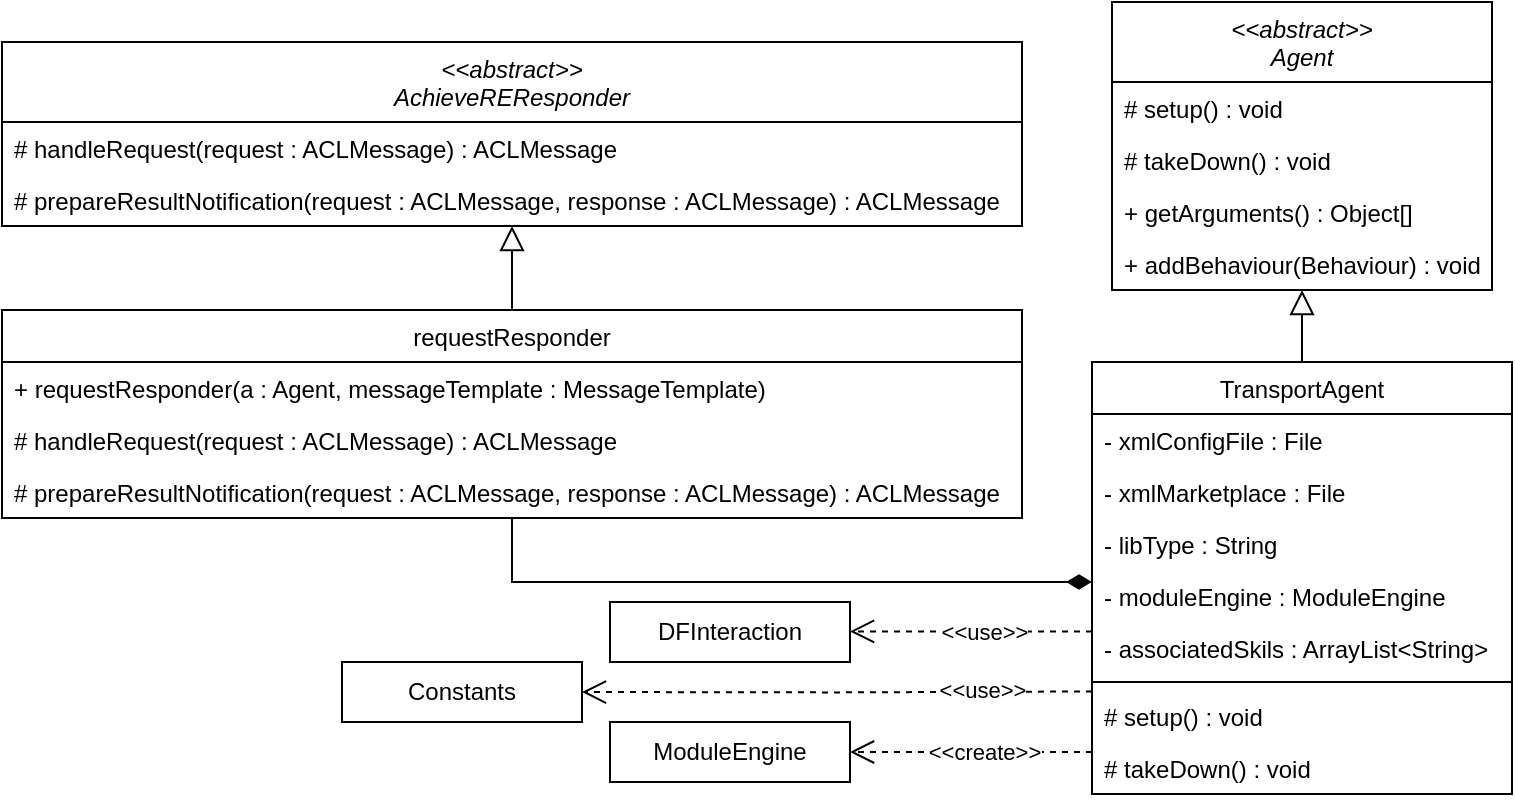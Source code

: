 <mxfile version="24.7.5">
  <diagram id="C5RBs43oDa-KdzZeNtuy" name="Page-1">
    <mxGraphModel dx="1131" dy="1696" grid="1" gridSize="10" guides="1" tooltips="1" connect="1" arrows="1" fold="1" page="1" pageScale="1" pageWidth="827" pageHeight="1169" math="0" shadow="0">
      <root>
        <mxCell id="WIyWlLk6GJQsqaUBKTNV-0" />
        <mxCell id="WIyWlLk6GJQsqaUBKTNV-1" parent="WIyWlLk6GJQsqaUBKTNV-0" />
        <mxCell id="zkfFHV4jXpPFQw0GAbJ--0" value="&lt;&lt;abstract&gt;&gt;&#xa;Agent" style="swimlane;fontStyle=2;align=center;verticalAlign=top;childLayout=stackLayout;horizontal=1;startSize=40;horizontalStack=0;resizeParent=1;resizeLast=0;collapsible=1;marginBottom=0;rounded=0;shadow=0;strokeWidth=1;" parent="WIyWlLk6GJQsqaUBKTNV-1" vertex="1">
          <mxGeometry x="605" y="30" width="190" height="144" as="geometry">
            <mxRectangle x="230" y="140" width="160" height="26" as="alternateBounds" />
          </mxGeometry>
        </mxCell>
        <mxCell id="zkfFHV4jXpPFQw0GAbJ--1" value="# setup() : void" style="text;align=left;verticalAlign=top;spacingLeft=4;spacingRight=4;overflow=hidden;rotatable=0;points=[[0,0.5],[1,0.5]];portConstraint=eastwest;" parent="zkfFHV4jXpPFQw0GAbJ--0" vertex="1">
          <mxGeometry y="40" width="190" height="26" as="geometry" />
        </mxCell>
        <mxCell id="zkfFHV4jXpPFQw0GAbJ--2" value="# takeDown() : void" style="text;align=left;verticalAlign=top;spacingLeft=4;spacingRight=4;overflow=hidden;rotatable=0;points=[[0,0.5],[1,0.5]];portConstraint=eastwest;rounded=0;shadow=0;html=0;" parent="zkfFHV4jXpPFQw0GAbJ--0" vertex="1">
          <mxGeometry y="66" width="190" height="26" as="geometry" />
        </mxCell>
        <mxCell id="zkfFHV4jXpPFQw0GAbJ--3" value="+ getArguments() : Object[]" style="text;align=left;verticalAlign=top;spacingLeft=4;spacingRight=4;overflow=hidden;rotatable=0;points=[[0,0.5],[1,0.5]];portConstraint=eastwest;rounded=0;shadow=0;html=0;" parent="zkfFHV4jXpPFQw0GAbJ--0" vertex="1">
          <mxGeometry y="92" width="190" height="26" as="geometry" />
        </mxCell>
        <mxCell id="3qOFRt8D9cqVfBlaZG_P-1" value="+ addBehaviour(Behaviour) : void" style="text;align=left;verticalAlign=top;spacingLeft=4;spacingRight=4;overflow=hidden;rotatable=0;points=[[0,0.5],[1,0.5]];portConstraint=eastwest;rounded=0;shadow=0;html=0;" parent="zkfFHV4jXpPFQw0GAbJ--0" vertex="1">
          <mxGeometry y="118" width="190" height="26" as="geometry" />
        </mxCell>
        <mxCell id="uo48DpWydSHIOrstyPxe-21" style="edgeStyle=orthogonalEdgeStyle;rounded=0;orthogonalLoop=1;jettySize=auto;html=1;entryX=1;entryY=0.5;entryDx=0;entryDy=0;dashed=1;endArrow=open;endFill=0;startSize=6;sourcePerimeterSpacing=0;endSize=10;" parent="WIyWlLk6GJQsqaUBKTNV-1" source="zkfFHV4jXpPFQw0GAbJ--6" target="uo48DpWydSHIOrstyPxe-17" edge="1">
          <mxGeometry relative="1" as="geometry">
            <mxPoint x="640" y="530" as="targetPoint" />
            <Array as="points">
              <mxPoint x="500" y="405" />
              <mxPoint x="500" y="405" />
            </Array>
          </mxGeometry>
        </mxCell>
        <mxCell id="uo48DpWydSHIOrstyPxe-22" value="&amp;lt;&amp;lt;create&amp;gt;&amp;gt;" style="edgeLabel;html=1;align=center;verticalAlign=middle;resizable=0;points=[];" parent="uo48DpWydSHIOrstyPxe-21" vertex="1" connectable="0">
          <mxGeometry x="0.417" relative="1" as="geometry">
            <mxPoint x="31" as="offset" />
          </mxGeometry>
        </mxCell>
        <mxCell id="zkfFHV4jXpPFQw0GAbJ--6" value="TransportAgent" style="swimlane;fontStyle=0;align=center;verticalAlign=top;childLayout=stackLayout;horizontal=1;startSize=26;horizontalStack=0;resizeParent=1;resizeLast=0;collapsible=1;marginBottom=0;rounded=0;shadow=0;strokeWidth=1;" parent="WIyWlLk6GJQsqaUBKTNV-1" vertex="1">
          <mxGeometry x="595" y="210" width="210" height="216" as="geometry">
            <mxRectangle x="130" y="380" width="160" height="26" as="alternateBounds" />
          </mxGeometry>
        </mxCell>
        <mxCell id="uo48DpWydSHIOrstyPxe-14" value="- xmlConfigFile : File" style="text;align=left;verticalAlign=top;spacingLeft=4;spacingRight=4;overflow=hidden;rotatable=0;points=[[0,0.5],[1,0.5]];portConstraint=eastwest;" parent="zkfFHV4jXpPFQw0GAbJ--6" vertex="1">
          <mxGeometry y="26" width="210" height="26" as="geometry" />
        </mxCell>
        <mxCell id="zkfFHV4jXpPFQw0GAbJ--7" value="- xmlMarketplace : File" style="text;align=left;verticalAlign=top;spacingLeft=4;spacingRight=4;overflow=hidden;rotatable=0;points=[[0,0.5],[1,0.5]];portConstraint=eastwest;" parent="zkfFHV4jXpPFQw0GAbJ--6" vertex="1">
          <mxGeometry y="52" width="210" height="26" as="geometry" />
        </mxCell>
        <mxCell id="uo48DpWydSHIOrstyPxe-15" value="- libType : String" style="text;align=left;verticalAlign=top;spacingLeft=4;spacingRight=4;overflow=hidden;rotatable=0;points=[[0,0.5],[1,0.5]];portConstraint=eastwest;rounded=0;shadow=0;html=0;" parent="zkfFHV4jXpPFQw0GAbJ--6" vertex="1">
          <mxGeometry y="78" width="210" height="26" as="geometry" />
        </mxCell>
        <mxCell id="3qOFRt8D9cqVfBlaZG_P-0" value="- moduleEngine : ModuleEngine" style="text;align=left;verticalAlign=top;spacingLeft=4;spacingRight=4;overflow=hidden;rotatable=0;points=[[0,0.5],[1,0.5]];portConstraint=eastwest;rounded=0;shadow=0;html=0;" parent="zkfFHV4jXpPFQw0GAbJ--6" vertex="1">
          <mxGeometry y="104" width="210" height="26" as="geometry" />
        </mxCell>
        <mxCell id="uo48DpWydSHIOrstyPxe-18" value="- associatedSkils : ArrayList&lt;String&gt;" style="text;align=left;verticalAlign=top;spacingLeft=4;spacingRight=4;overflow=hidden;rotatable=0;points=[[0,0.5],[1,0.5]];portConstraint=eastwest;rounded=0;shadow=0;html=0;" parent="zkfFHV4jXpPFQw0GAbJ--6" vertex="1">
          <mxGeometry y="130" width="210" height="26" as="geometry" />
        </mxCell>
        <mxCell id="zkfFHV4jXpPFQw0GAbJ--9" value="" style="line;html=1;strokeWidth=1;align=left;verticalAlign=middle;spacingTop=-1;spacingLeft=3;spacingRight=3;rotatable=0;labelPosition=right;points=[];portConstraint=eastwest;" parent="zkfFHV4jXpPFQw0GAbJ--6" vertex="1">
          <mxGeometry y="156" width="210" height="8" as="geometry" />
        </mxCell>
        <mxCell id="zkfFHV4jXpPFQw0GAbJ--10" value="# setup() : void" style="text;align=left;verticalAlign=top;spacingLeft=4;spacingRight=4;overflow=hidden;rotatable=0;points=[[0,0.5],[1,0.5]];portConstraint=eastwest;fontStyle=0" parent="zkfFHV4jXpPFQw0GAbJ--6" vertex="1">
          <mxGeometry y="164" width="210" height="26" as="geometry" />
        </mxCell>
        <mxCell id="3qOFRt8D9cqVfBlaZG_P-2" value="# takeDown() : void" style="text;align=left;verticalAlign=top;spacingLeft=4;spacingRight=4;overflow=hidden;rotatable=0;points=[[0,0.5],[1,0.5]];portConstraint=eastwest;" parent="zkfFHV4jXpPFQw0GAbJ--6" vertex="1">
          <mxGeometry y="190" width="210" height="26" as="geometry" />
        </mxCell>
        <mxCell id="zkfFHV4jXpPFQw0GAbJ--12" value="" style="endArrow=block;endSize=10;endFill=0;shadow=0;strokeWidth=1;rounded=0;curved=0;edgeStyle=elbowEdgeStyle;elbow=vertical;" parent="WIyWlLk6GJQsqaUBKTNV-1" source="zkfFHV4jXpPFQw0GAbJ--6" target="zkfFHV4jXpPFQw0GAbJ--0" edge="1">
          <mxGeometry width="160" relative="1" as="geometry">
            <mxPoint x="680" y="63" as="sourcePoint" />
            <mxPoint x="680" y="63" as="targetPoint" />
          </mxGeometry>
        </mxCell>
        <mxCell id="3qOFRt8D9cqVfBlaZG_P-30" value="&lt;&lt;abstract&gt;&gt;&#xa;AchieveREResponder" style="swimlane;fontStyle=2;align=center;verticalAlign=top;childLayout=stackLayout;horizontal=1;startSize=40;horizontalStack=0;resizeParent=1;resizeLast=0;collapsible=1;marginBottom=0;rounded=0;shadow=0;strokeWidth=1;" parent="WIyWlLk6GJQsqaUBKTNV-1" vertex="1">
          <mxGeometry x="50" y="50" width="510" height="92" as="geometry">
            <mxRectangle x="230" y="140" width="160" height="26" as="alternateBounds" />
          </mxGeometry>
        </mxCell>
        <mxCell id="uo48DpWydSHIOrstyPxe-12" value="# handleRequest(request : ACLMessage) : ACLMessage" style="text;align=left;verticalAlign=top;spacingLeft=4;spacingRight=4;overflow=hidden;rotatable=0;points=[[0,0.5],[1,0.5]];portConstraint=eastwest;" parent="3qOFRt8D9cqVfBlaZG_P-30" vertex="1">
          <mxGeometry y="40" width="510" height="26" as="geometry" />
        </mxCell>
        <mxCell id="uo48DpWydSHIOrstyPxe-11" value="# prepareResultNotification(request : ACLMessage, response : ACLMessage) : ACLMessage" style="text;align=left;verticalAlign=top;spacingLeft=4;spacingRight=4;overflow=hidden;rotatable=0;points=[[0,0.5],[1,0.5]];portConstraint=eastwest;" parent="3qOFRt8D9cqVfBlaZG_P-30" vertex="1">
          <mxGeometry y="66" width="510" height="26" as="geometry" />
        </mxCell>
        <mxCell id="3qOFRt8D9cqVfBlaZG_P-35" value="requestResponder" style="swimlane;fontStyle=0;align=center;verticalAlign=top;childLayout=stackLayout;horizontal=1;startSize=26;horizontalStack=0;resizeParent=1;resizeLast=0;collapsible=1;marginBottom=0;rounded=0;shadow=0;strokeWidth=1;" parent="WIyWlLk6GJQsqaUBKTNV-1" vertex="1">
          <mxGeometry x="50" y="184" width="510" height="104" as="geometry">
            <mxRectangle x="340" y="380" width="170" height="26" as="alternateBounds" />
          </mxGeometry>
        </mxCell>
        <mxCell id="3qOFRt8D9cqVfBlaZG_P-38" value="+ requestResponder(a : Agent, messageTemplate : MessageTemplate)" style="text;align=left;verticalAlign=top;spacingLeft=4;spacingRight=4;overflow=hidden;rotatable=0;points=[[0,0.5],[1,0.5]];portConstraint=eastwest;" parent="3qOFRt8D9cqVfBlaZG_P-35" vertex="1">
          <mxGeometry y="26" width="510" height="26" as="geometry" />
        </mxCell>
        <mxCell id="3qOFRt8D9cqVfBlaZG_P-39" value="# handleRequest(request : ACLMessage) : ACLMessage" style="text;align=left;verticalAlign=top;spacingLeft=4;spacingRight=4;overflow=hidden;rotatable=0;points=[[0,0.5],[1,0.5]];portConstraint=eastwest;" parent="3qOFRt8D9cqVfBlaZG_P-35" vertex="1">
          <mxGeometry y="52" width="510" height="26" as="geometry" />
        </mxCell>
        <mxCell id="3qOFRt8D9cqVfBlaZG_P-40" value="# prepareResultNotification(request : ACLMessage, response : ACLMessage) : ACLMessage" style="text;align=left;verticalAlign=top;spacingLeft=4;spacingRight=4;overflow=hidden;rotatable=0;points=[[0,0.5],[1,0.5]];portConstraint=eastwest;" parent="3qOFRt8D9cqVfBlaZG_P-35" vertex="1">
          <mxGeometry y="78" width="510" height="26" as="geometry" />
        </mxCell>
        <mxCell id="3qOFRt8D9cqVfBlaZG_P-41" value="" style="endArrow=block;endSize=10;endFill=0;shadow=0;strokeWidth=1;rounded=0;curved=0;edgeStyle=elbowEdgeStyle;elbow=horizontal;" parent="WIyWlLk6GJQsqaUBKTNV-1" source="3qOFRt8D9cqVfBlaZG_P-35" target="3qOFRt8D9cqVfBlaZG_P-30" edge="1">
          <mxGeometry width="160" relative="1" as="geometry">
            <mxPoint x="-25" y="662" as="sourcePoint" />
            <mxPoint x="-25" y="564" as="targetPoint" />
            <Array as="points" />
          </mxGeometry>
        </mxCell>
        <mxCell id="uo48DpWydSHIOrstyPxe-3" value="" style="html=1;startArrow=diamondThin;startFill=1;edgeStyle=elbowEdgeStyle;elbow=vertical;startSize=10;endArrow=none;endFill=0;rounded=0;" parent="WIyWlLk6GJQsqaUBKTNV-1" source="zkfFHV4jXpPFQw0GAbJ--6" target="3qOFRt8D9cqVfBlaZG_P-35" edge="1">
          <mxGeometry width="160" relative="1" as="geometry">
            <mxPoint x="580" y="394" as="sourcePoint" />
            <mxPoint x="705" y="450" as="targetPoint" />
            <Array as="points">
              <mxPoint x="305" y="320" />
            </Array>
          </mxGeometry>
        </mxCell>
        <mxCell id="uo48DpWydSHIOrstyPxe-17" value="ModuleEngine" style="rounded=0;whiteSpace=wrap;html=1;" parent="WIyWlLk6GJQsqaUBKTNV-1" vertex="1">
          <mxGeometry x="354" y="390" width="120" height="30" as="geometry" />
        </mxCell>
        <mxCell id="Z5t7aPMFv71flJu0YBS1-1" value="DFInteraction" style="rounded=0;whiteSpace=wrap;html=1;" vertex="1" parent="WIyWlLk6GJQsqaUBKTNV-1">
          <mxGeometry x="354" y="330" width="120" height="30" as="geometry" />
        </mxCell>
        <mxCell id="Z5t7aPMFv71flJu0YBS1-2" style="edgeStyle=orthogonalEdgeStyle;rounded=0;orthogonalLoop=1;jettySize=auto;html=1;dashed=1;endArrow=open;endFill=0;startSize=6;sourcePerimeterSpacing=0;endSize=10;" edge="1" parent="WIyWlLk6GJQsqaUBKTNV-1">
          <mxGeometry relative="1" as="geometry">
            <mxPoint x="474" y="344.719" as="targetPoint" />
            <Array as="points">
              <mxPoint x="510" y="344.69" />
              <mxPoint x="510" y="344.69" />
            </Array>
            <mxPoint x="595" y="344.719" as="sourcePoint" />
          </mxGeometry>
        </mxCell>
        <mxCell id="Z5t7aPMFv71flJu0YBS1-3" value="&amp;lt;&amp;lt;use&amp;gt;&amp;gt;" style="edgeLabel;html=1;align=center;verticalAlign=middle;resizable=0;points=[];" vertex="1" connectable="0" parent="Z5t7aPMFv71flJu0YBS1-2">
          <mxGeometry x="0.417" relative="1" as="geometry">
            <mxPoint x="31" as="offset" />
          </mxGeometry>
        </mxCell>
        <mxCell id="Z5t7aPMFv71flJu0YBS1-6" value="" style="edgeStyle=orthogonalEdgeStyle;rounded=0;orthogonalLoop=1;jettySize=auto;html=1;dashed=1;endArrow=open;endFill=0;startSize=6;sourcePerimeterSpacing=0;endSize=10;" edge="1" parent="WIyWlLk6GJQsqaUBKTNV-1" target="Z5t7aPMFv71flJu0YBS1-0">
          <mxGeometry relative="1" as="geometry">
            <mxPoint x="290" y="374.999" as="targetPoint" />
            <Array as="points" />
            <mxPoint x="595" y="374.719" as="sourcePoint" />
          </mxGeometry>
        </mxCell>
        <mxCell id="Z5t7aPMFv71flJu0YBS1-8" value="&amp;lt;&amp;lt;use&amp;gt;&amp;gt;" style="edgeLabel;html=1;align=center;verticalAlign=middle;resizable=0;points=[];" vertex="1" connectable="0" parent="Z5t7aPMFv71flJu0YBS1-6">
          <mxGeometry x="-0.064" y="-1" relative="1" as="geometry">
            <mxPoint x="64" as="offset" />
          </mxGeometry>
        </mxCell>
        <mxCell id="Z5t7aPMFv71flJu0YBS1-0" value="Constants" style="rounded=0;whiteSpace=wrap;html=1;" vertex="1" parent="WIyWlLk6GJQsqaUBKTNV-1">
          <mxGeometry x="220" y="360" width="120" height="30" as="geometry" />
        </mxCell>
      </root>
    </mxGraphModel>
  </diagram>
</mxfile>
